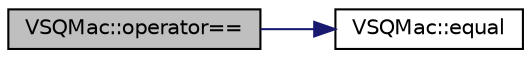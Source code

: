 digraph "VSQMac::operator=="
{
 // LATEX_PDF_SIZE
  edge [fontname="Helvetica",fontsize="10",labelfontname="Helvetica",labelfontsize="10"];
  node [fontname="Helvetica",fontsize="10",shape=record];
  rankdir="LR";
  Node1 [label="VSQMac::operator==",height=0.2,width=0.4,color="black", fillcolor="grey75", style="filled", fontcolor="black",tooltip="Compare MAC addresses."];
  Node1 -> Node2 [color="midnightblue",fontsize="10",style="solid",fontname="Helvetica"];
  Node2 [label="VSQMac::equal",height=0.2,width=0.4,color="black", fillcolor="white", style="filled",URL="$class_v_s_q_mac.html#af5e898490f67b9accfa0710c682a27f2",tooltip="Compare MAC addresses."];
}
